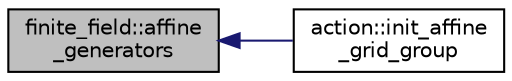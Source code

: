 digraph "finite_field::affine_generators"
{
  edge [fontname="Helvetica",fontsize="10",labelfontname="Helvetica",labelfontsize="10"];
  node [fontname="Helvetica",fontsize="10",shape=record];
  rankdir="LR";
  Node1411 [label="finite_field::affine\l_generators",height=0.2,width=0.4,color="black", fillcolor="grey75", style="filled", fontcolor="black"];
  Node1411 -> Node1412 [dir="back",color="midnightblue",fontsize="10",style="solid",fontname="Helvetica"];
  Node1412 [label="action::init_affine\l_grid_group",height=0.2,width=0.4,color="black", fillcolor="white", style="filled",URL="$d2/d86/classaction.html#af2729078ff35ee216d9b435ec9f9bbbe"];
}
